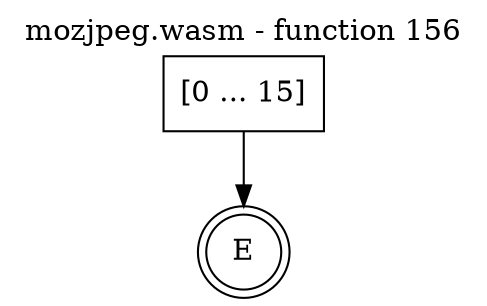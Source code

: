 digraph finite_state_machine {
    label = "mozjpeg.wasm - function 156"
    labelloc =  t
    labelfontsize = 16
    labelfontcolor = black
    labelfontname = "Helvetica"
    node [shape = doublecircle]; E ;
    node [shape = box];
    node [shape=box, color=black, style=solid] 0[label="[0 ... 15]"]
    0 -> E;
}
